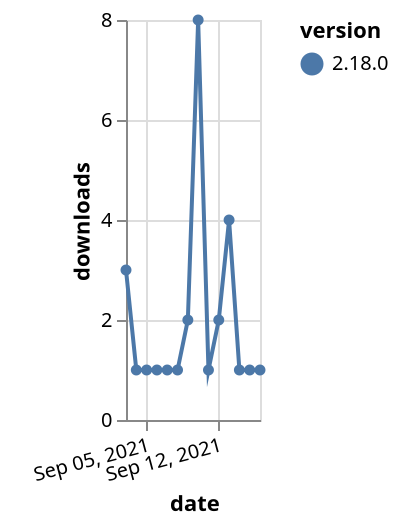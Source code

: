 {"$schema": "https://vega.github.io/schema/vega-lite/v5.json", "description": "A simple bar chart with embedded data.", "data": {"values": [{"date": "2021-09-03", "total": 536, "delta": 3, "version": "2.18.0"}, {"date": "2021-09-04", "total": 537, "delta": 1, "version": "2.18.0"}, {"date": "2021-09-05", "total": 538, "delta": 1, "version": "2.18.0"}, {"date": "2021-09-06", "total": 539, "delta": 1, "version": "2.18.0"}, {"date": "2021-09-07", "total": 540, "delta": 1, "version": "2.18.0"}, {"date": "2021-09-08", "total": 541, "delta": 1, "version": "2.18.0"}, {"date": "2021-09-09", "total": 543, "delta": 2, "version": "2.18.0"}, {"date": "2021-09-10", "total": 551, "delta": 8, "version": "2.18.0"}, {"date": "2021-09-11", "total": 552, "delta": 1, "version": "2.18.0"}, {"date": "2021-09-12", "total": 554, "delta": 2, "version": "2.18.0"}, {"date": "2021-09-13", "total": 558, "delta": 4, "version": "2.18.0"}, {"date": "2021-09-14", "total": 559, "delta": 1, "version": "2.18.0"}, {"date": "2021-09-15", "total": 560, "delta": 1, "version": "2.18.0"}, {"date": "2021-09-16", "total": 561, "delta": 1, "version": "2.18.0"}]}, "width": "container", "mark": {"type": "line", "point": {"filled": true}}, "encoding": {"x": {"field": "date", "type": "temporal", "timeUnit": "yearmonthdate", "title": "date", "axis": {"labelAngle": -15}}, "y": {"field": "delta", "type": "quantitative", "title": "downloads"}, "color": {"field": "version", "type": "nominal"}, "tooltip": {"field": "delta"}}}